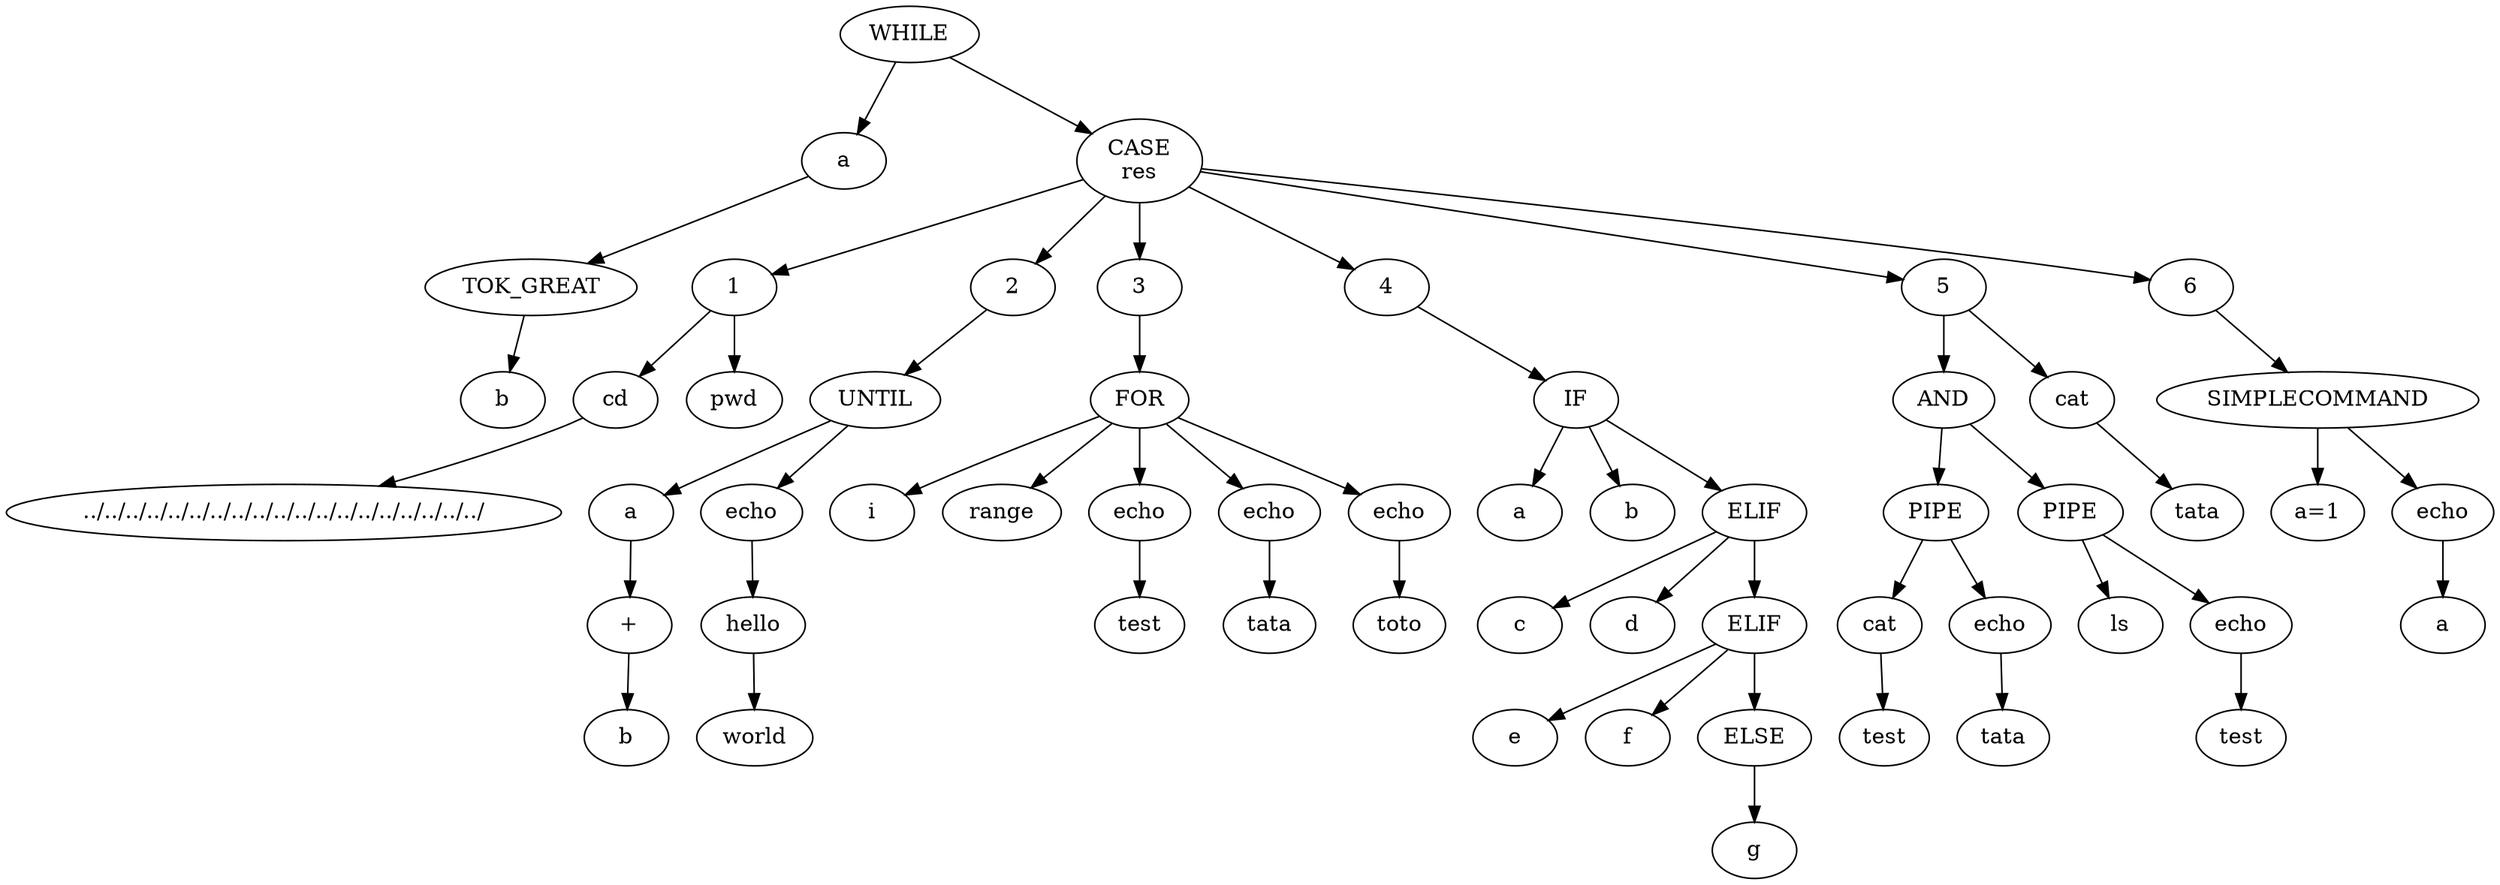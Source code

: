 digraph AST {
	node_0x741540 [label=WHILE];
	node_0x740100 [label="a"];
	node_0x741540 -> node_0x740100;
	node_0x740140 [label="TOK_GREAT"];
	node_0x740100 -> node_0x740140;
	node_0x741770 [label="b"];
	node_0x740140 -> node_0x741770;
	node_0x740650 [label="CASE
res"];
	node_0x741540 -> node_0x740650;
	node_0x740690 [label="1"];
	node_0x740650 -> node_0x740690;
	node_0x740780 [label="cd"];
	node_0x740690 -> node_0x740780;
	node_0x7407a0 [label="../../../../../../../../../../../../../../../../../../../"];
	node_0x740780 -> node_0x7407a0;
	node_0x7490b0 [label="pwd"];
	node_0x740690 -> node_0x7490b0;
	node_0x7490f0 [label="2"];
	node_0x740650 -> node_0x7490f0;
	node_0x7491e0 [label=UNTIL];
	node_0x7490f0 -> node_0x7491e0;
	node_0x7492b0 [label="a"];
	node_0x7491e0 -> node_0x7492b0;
	node_0x7492d0 [label="+"];
	node_0x7492b0 -> node_0x7492d0;
	node_0x7492f0 [label="b"];
	node_0x7492d0 -> node_0x7492f0;
	node_0x7493e0 [label="echo"];
	node_0x7491e0 -> node_0x7493e0;
	node_0x749400 [label="hello"];
	node_0x7493e0 -> node_0x749400;
	node_0x749420 [label="world"];
	node_0x749400 -> node_0x749420;
	node_0x749460 [label="3"];
	node_0x740650 -> node_0x749460;
	node_0x749550 [label=FOR];
	node_0x749460 -> node_0x749550;
	node_0x745490 [label="i"];
	node_0x749550 -> node_0x745490;
	node_0x749570 [label="range"];
	node_0x749550 -> node_0x749570;
	node_0x749660 [label="echo"];
	node_0x749550 -> node_0x749660;
	node_0x749680 [label="test"];
	node_0x749660 -> node_0x749680;
	node_0x749750 [label="echo"];
	node_0x749550 -> node_0x749750;
	node_0x749770 [label="tata"];
	node_0x749750 -> node_0x749770;
	node_0x749840 [label="echo"];
	node_0x749550 -> node_0x749840;
	node_0x749860 [label="toto"];
	node_0x749840 -> node_0x749860;
	node_0x7498a0 [label="4"];
	node_0x740650 -> node_0x7498a0;
	node_0x749990 [label=IF];
	node_0x7498a0 -> node_0x749990;
	node_0x749a60 [label="a"];
	node_0x749990 -> node_0x749a60;
	node_0x749b30 [label="b"];
	node_0x749990 -> node_0x749b30;
	node_0x749b70 [label=ELIF];
	node_0x749990 -> node_0x749b70;
	node_0x749c40 [label="c"];
	node_0x749b70 -> node_0x749c40;
	node_0x749d10 [label="d"];
	node_0x749b70 -> node_0x749d10;
	node_0x749d50 [label=ELIF];
	node_0x749b70 -> node_0x749d50;
	node_0x749e20 [label="e"];
	node_0x749d50 -> node_0x749e20;
	node_0x749ef0 [label="f"];
	node_0x749d50 -> node_0x749ef0;
	node_0x749f10 [label=ELSE];
	node_0x749d50 -> node_0x749f10;
	node_0x749fe0 [label="g"];
	node_0x749f10 -> node_0x749fe0;
	node_0x74a020 [label="5"];
	node_0x740650 -> node_0x74a020;
	node_0x74a330 [label=AND];
	node_0x74a020 -> node_0x74a330;
	node_0x74a1d0 [label=PIPE];
	node_0x74a330 -> node_0x74a1d0;
	node_0x74a230 [label="cat"];
	node_0x74a1d0 -> node_0x74a230;
	node_0x74a250 [label="test"];
	node_0x74a230 -> node_0x74a250;
	node_0x74a2d0 [label="echo"];
	node_0x74a1d0 -> node_0x74a2d0;
	node_0x74a2f0 [label="tata"];
	node_0x74a2d0 -> node_0x74a2f0;
	node_0x74a0b0 [label=PIPE];
	node_0x74a330 -> node_0x74a0b0;
	node_0x74a110 [label="ls"];
	node_0x74a0b0 -> node_0x74a110;
	node_0x74a190 [label="echo"];
	node_0x74a0b0 -> node_0x74a190;
	node_0x74a1b0 [label="test"];
	node_0x74a190 -> node_0x74a1b0;
	node_0x74a3f0 [label="cat"];
	node_0x74a020 -> node_0x74a3f0;
	node_0x74a410 [label="tata"];
	node_0x74a3f0 -> node_0x74a410;
	node_0x74a450 [label="6"];
	node_0x740650 -> node_0x74a450;
	node_0x74a520 [label=SIMPLECOMMAND];
	node_0x74a450 -> node_0x74a520;
	node_0x74a540 [label="a=1"];
	node_0x74a520 -> node_0x74a540;
	node_0x74a580 [label="echo"];
	node_0x74a520 -> node_0x74a580;
	node_0x74a5a0 [label="a"];
	node_0x74a580 -> node_0x74a5a0;
}
